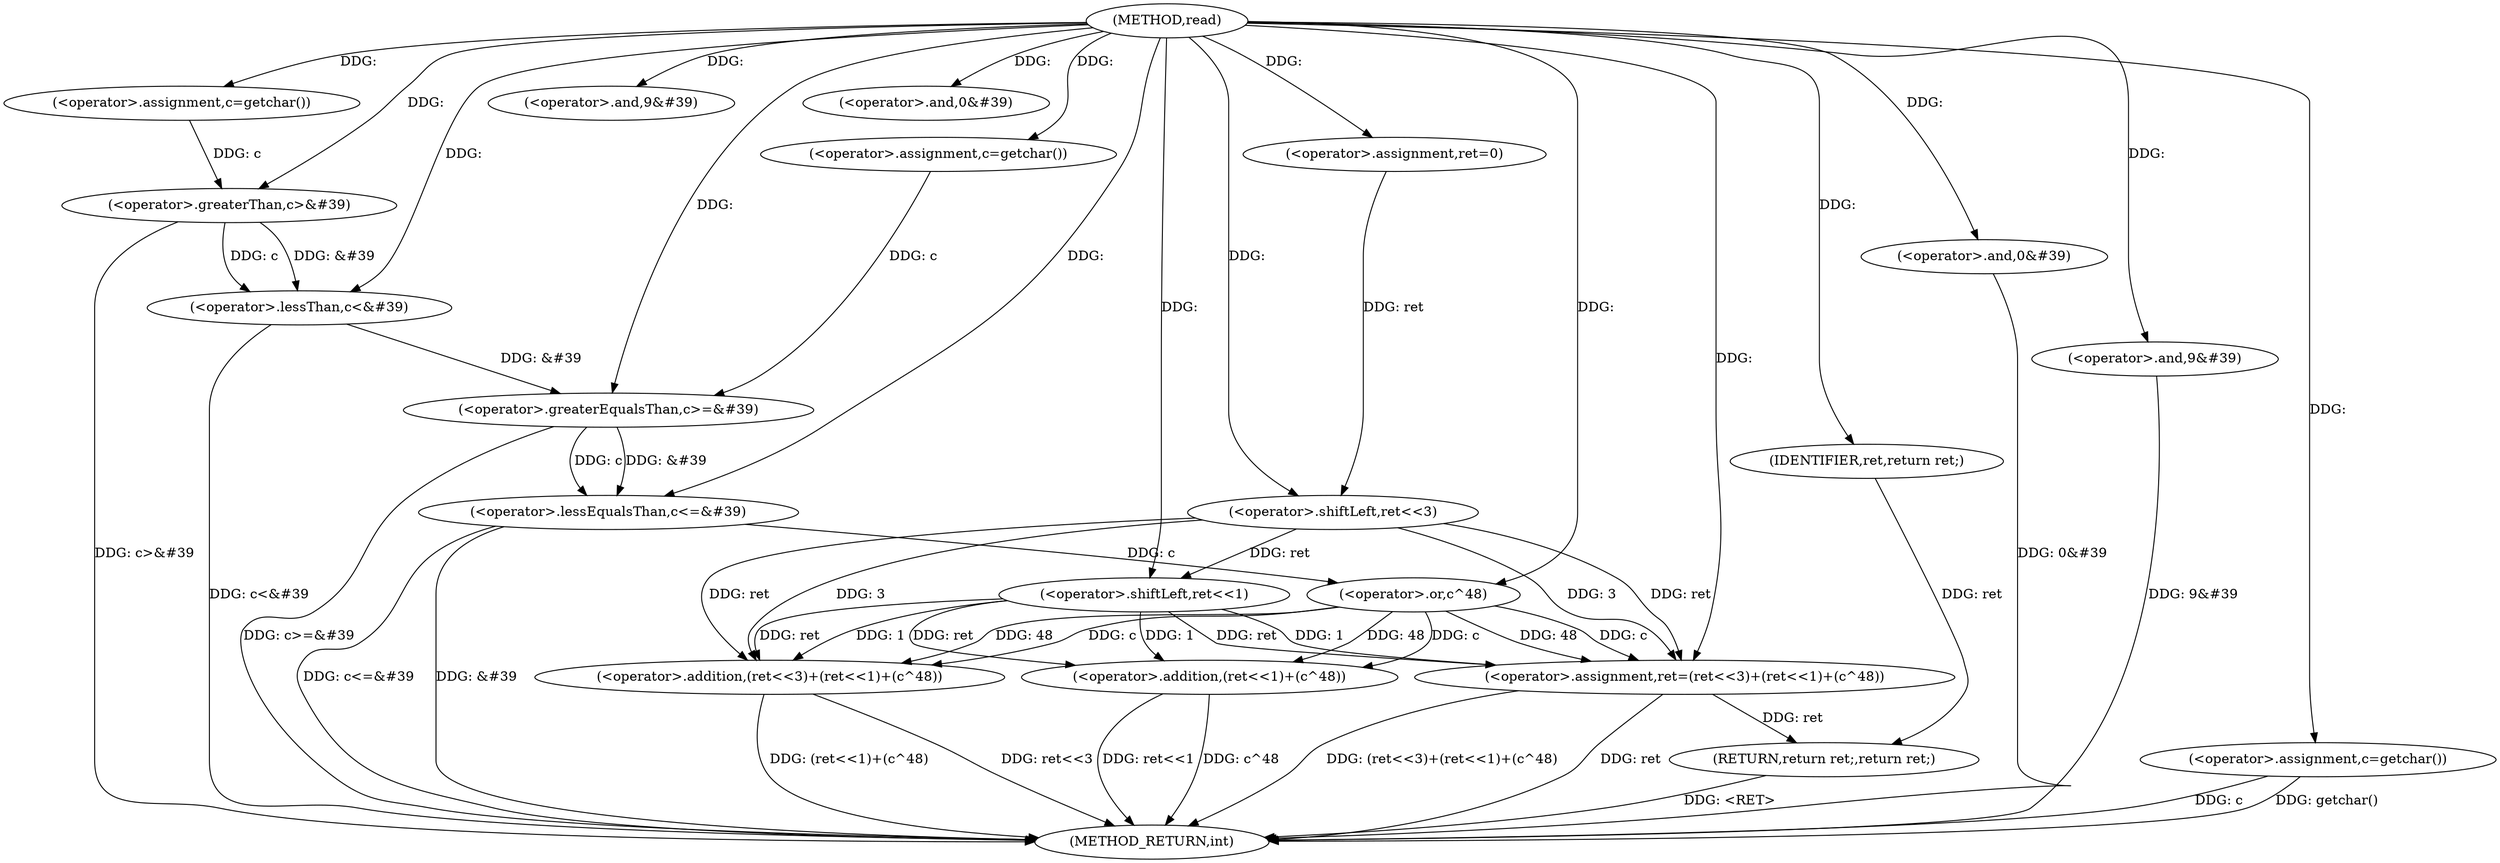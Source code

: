 digraph "read" {  
"1000101" [label = "(METHOD,read)" ]
"1000161" [label = "(METHOD_RETURN,int)" ]
"1000104" [label = "(<operator>.assignment,ret=0)" ]
"1000108" [label = "(<operator>.assignment,c=getchar())" ]
"1000111" [label = "(<operator>.greaterThan,c>&#39)" ]
"1000115" [label = "(<operator>.and,9&#39)" ]
"1000118" [label = "(<operator>.lessThan,c<&#39)" ]
"1000122" [label = "(<operator>.and,0&#39)" ]
"1000125" [label = "(<operator>.assignment,c=getchar())" ]
"1000128" [label = "(<operator>.greaterEqualsThan,c>=&#39)" ]
"1000132" [label = "(<operator>.and,0&#39)" ]
"1000135" [label = "(<operator>.lessEqualsThan,c<=&#39)" ]
"1000139" [label = "(<operator>.and,9&#39)" ]
"1000159" [label = "(RETURN,return ret;,return ret;)" ]
"1000143" [label = "(<operator>.assignment,ret=(ret<<3)+(ret<<1)+(c^48))" ]
"1000156" [label = "(<operator>.assignment,c=getchar())" ]
"1000160" [label = "(IDENTIFIER,ret,return ret;)" ]
"1000145" [label = "(<operator>.addition,(ret<<3)+(ret<<1)+(c^48))" ]
"1000146" [label = "(<operator>.shiftLeft,ret<<3)" ]
"1000149" [label = "(<operator>.addition,(ret<<1)+(c^48))" ]
"1000150" [label = "(<operator>.shiftLeft,ret<<1)" ]
"1000153" [label = "(<operator>.or,c^48)" ]
  "1000111" -> "1000161"  [ label = "DDG: c>&#39"] 
  "1000118" -> "1000161"  [ label = "DDG: c<&#39"] 
  "1000128" -> "1000161"  [ label = "DDG: c>=&#39"] 
  "1000132" -> "1000161"  [ label = "DDG: 0&#39"] 
  "1000135" -> "1000161"  [ label = "DDG: &#39"] 
  "1000135" -> "1000161"  [ label = "DDG: c<=&#39"] 
  "1000139" -> "1000161"  [ label = "DDG: 9&#39"] 
  "1000143" -> "1000161"  [ label = "DDG: ret"] 
  "1000145" -> "1000161"  [ label = "DDG: ret<<3"] 
  "1000149" -> "1000161"  [ label = "DDG: ret<<1"] 
  "1000149" -> "1000161"  [ label = "DDG: c^48"] 
  "1000145" -> "1000161"  [ label = "DDG: (ret<<1)+(c^48)"] 
  "1000143" -> "1000161"  [ label = "DDG: (ret<<3)+(ret<<1)+(c^48)"] 
  "1000156" -> "1000161"  [ label = "DDG: c"] 
  "1000156" -> "1000161"  [ label = "DDG: getchar()"] 
  "1000159" -> "1000161"  [ label = "DDG: <RET>"] 
  "1000101" -> "1000104"  [ label = "DDG: "] 
  "1000101" -> "1000108"  [ label = "DDG: "] 
  "1000101" -> "1000125"  [ label = "DDG: "] 
  "1000160" -> "1000159"  [ label = "DDG: ret"] 
  "1000143" -> "1000159"  [ label = "DDG: ret"] 
  "1000108" -> "1000111"  [ label = "DDG: c"] 
  "1000101" -> "1000111"  [ label = "DDG: "] 
  "1000101" -> "1000115"  [ label = "DDG: "] 
  "1000111" -> "1000118"  [ label = "DDG: c"] 
  "1000101" -> "1000118"  [ label = "DDG: "] 
  "1000111" -> "1000118"  [ label = "DDG: &#39"] 
  "1000101" -> "1000122"  [ label = "DDG: "] 
  "1000125" -> "1000128"  [ label = "DDG: c"] 
  "1000101" -> "1000128"  [ label = "DDG: "] 
  "1000118" -> "1000128"  [ label = "DDG: &#39"] 
  "1000101" -> "1000132"  [ label = "DDG: "] 
  "1000128" -> "1000135"  [ label = "DDG: c"] 
  "1000101" -> "1000135"  [ label = "DDG: "] 
  "1000128" -> "1000135"  [ label = "DDG: &#39"] 
  "1000101" -> "1000139"  [ label = "DDG: "] 
  "1000146" -> "1000143"  [ label = "DDG: 3"] 
  "1000146" -> "1000143"  [ label = "DDG: ret"] 
  "1000153" -> "1000143"  [ label = "DDG: 48"] 
  "1000153" -> "1000143"  [ label = "DDG: c"] 
  "1000150" -> "1000143"  [ label = "DDG: ret"] 
  "1000150" -> "1000143"  [ label = "DDG: 1"] 
  "1000101" -> "1000156"  [ label = "DDG: "] 
  "1000101" -> "1000160"  [ label = "DDG: "] 
  "1000101" -> "1000143"  [ label = "DDG: "] 
  "1000146" -> "1000145"  [ label = "DDG: 3"] 
  "1000146" -> "1000145"  [ label = "DDG: ret"] 
  "1000153" -> "1000145"  [ label = "DDG: 48"] 
  "1000153" -> "1000145"  [ label = "DDG: c"] 
  "1000150" -> "1000145"  [ label = "DDG: ret"] 
  "1000150" -> "1000145"  [ label = "DDG: 1"] 
  "1000104" -> "1000146"  [ label = "DDG: ret"] 
  "1000101" -> "1000146"  [ label = "DDG: "] 
  "1000150" -> "1000149"  [ label = "DDG: ret"] 
  "1000150" -> "1000149"  [ label = "DDG: 1"] 
  "1000153" -> "1000149"  [ label = "DDG: 48"] 
  "1000153" -> "1000149"  [ label = "DDG: c"] 
  "1000146" -> "1000150"  [ label = "DDG: ret"] 
  "1000101" -> "1000150"  [ label = "DDG: "] 
  "1000135" -> "1000153"  [ label = "DDG: c"] 
  "1000101" -> "1000153"  [ label = "DDG: "] 
}
